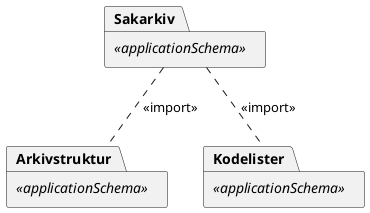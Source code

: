 @startuml
package Sakarkiv <<applicationSchema>>
package Arkivstruktur <<applicationSchema>>
package Kodelister <<applicationSchema>>

Sakarkiv .. Arkivstruktur : <<import>>
Sakarkiv .. Kodelister : <<import>>
@enduml
